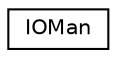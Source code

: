 digraph "Иерархия классов. Графический вид."
{
 // LATEX_PDF_SIZE
  edge [fontname="Helvetica",fontsize="10",labelfontname="Helvetica",labelfontsize="10"];
  node [fontname="Helvetica",fontsize="10",shape=record];
  rankdir="LR";
  Node0 [label="IOMan",height=0.2,width=0.4,color="black", fillcolor="white", style="filled",URL="$classIOMan.html",tooltip="Класс для управления вводом и выводом данных."];
}
